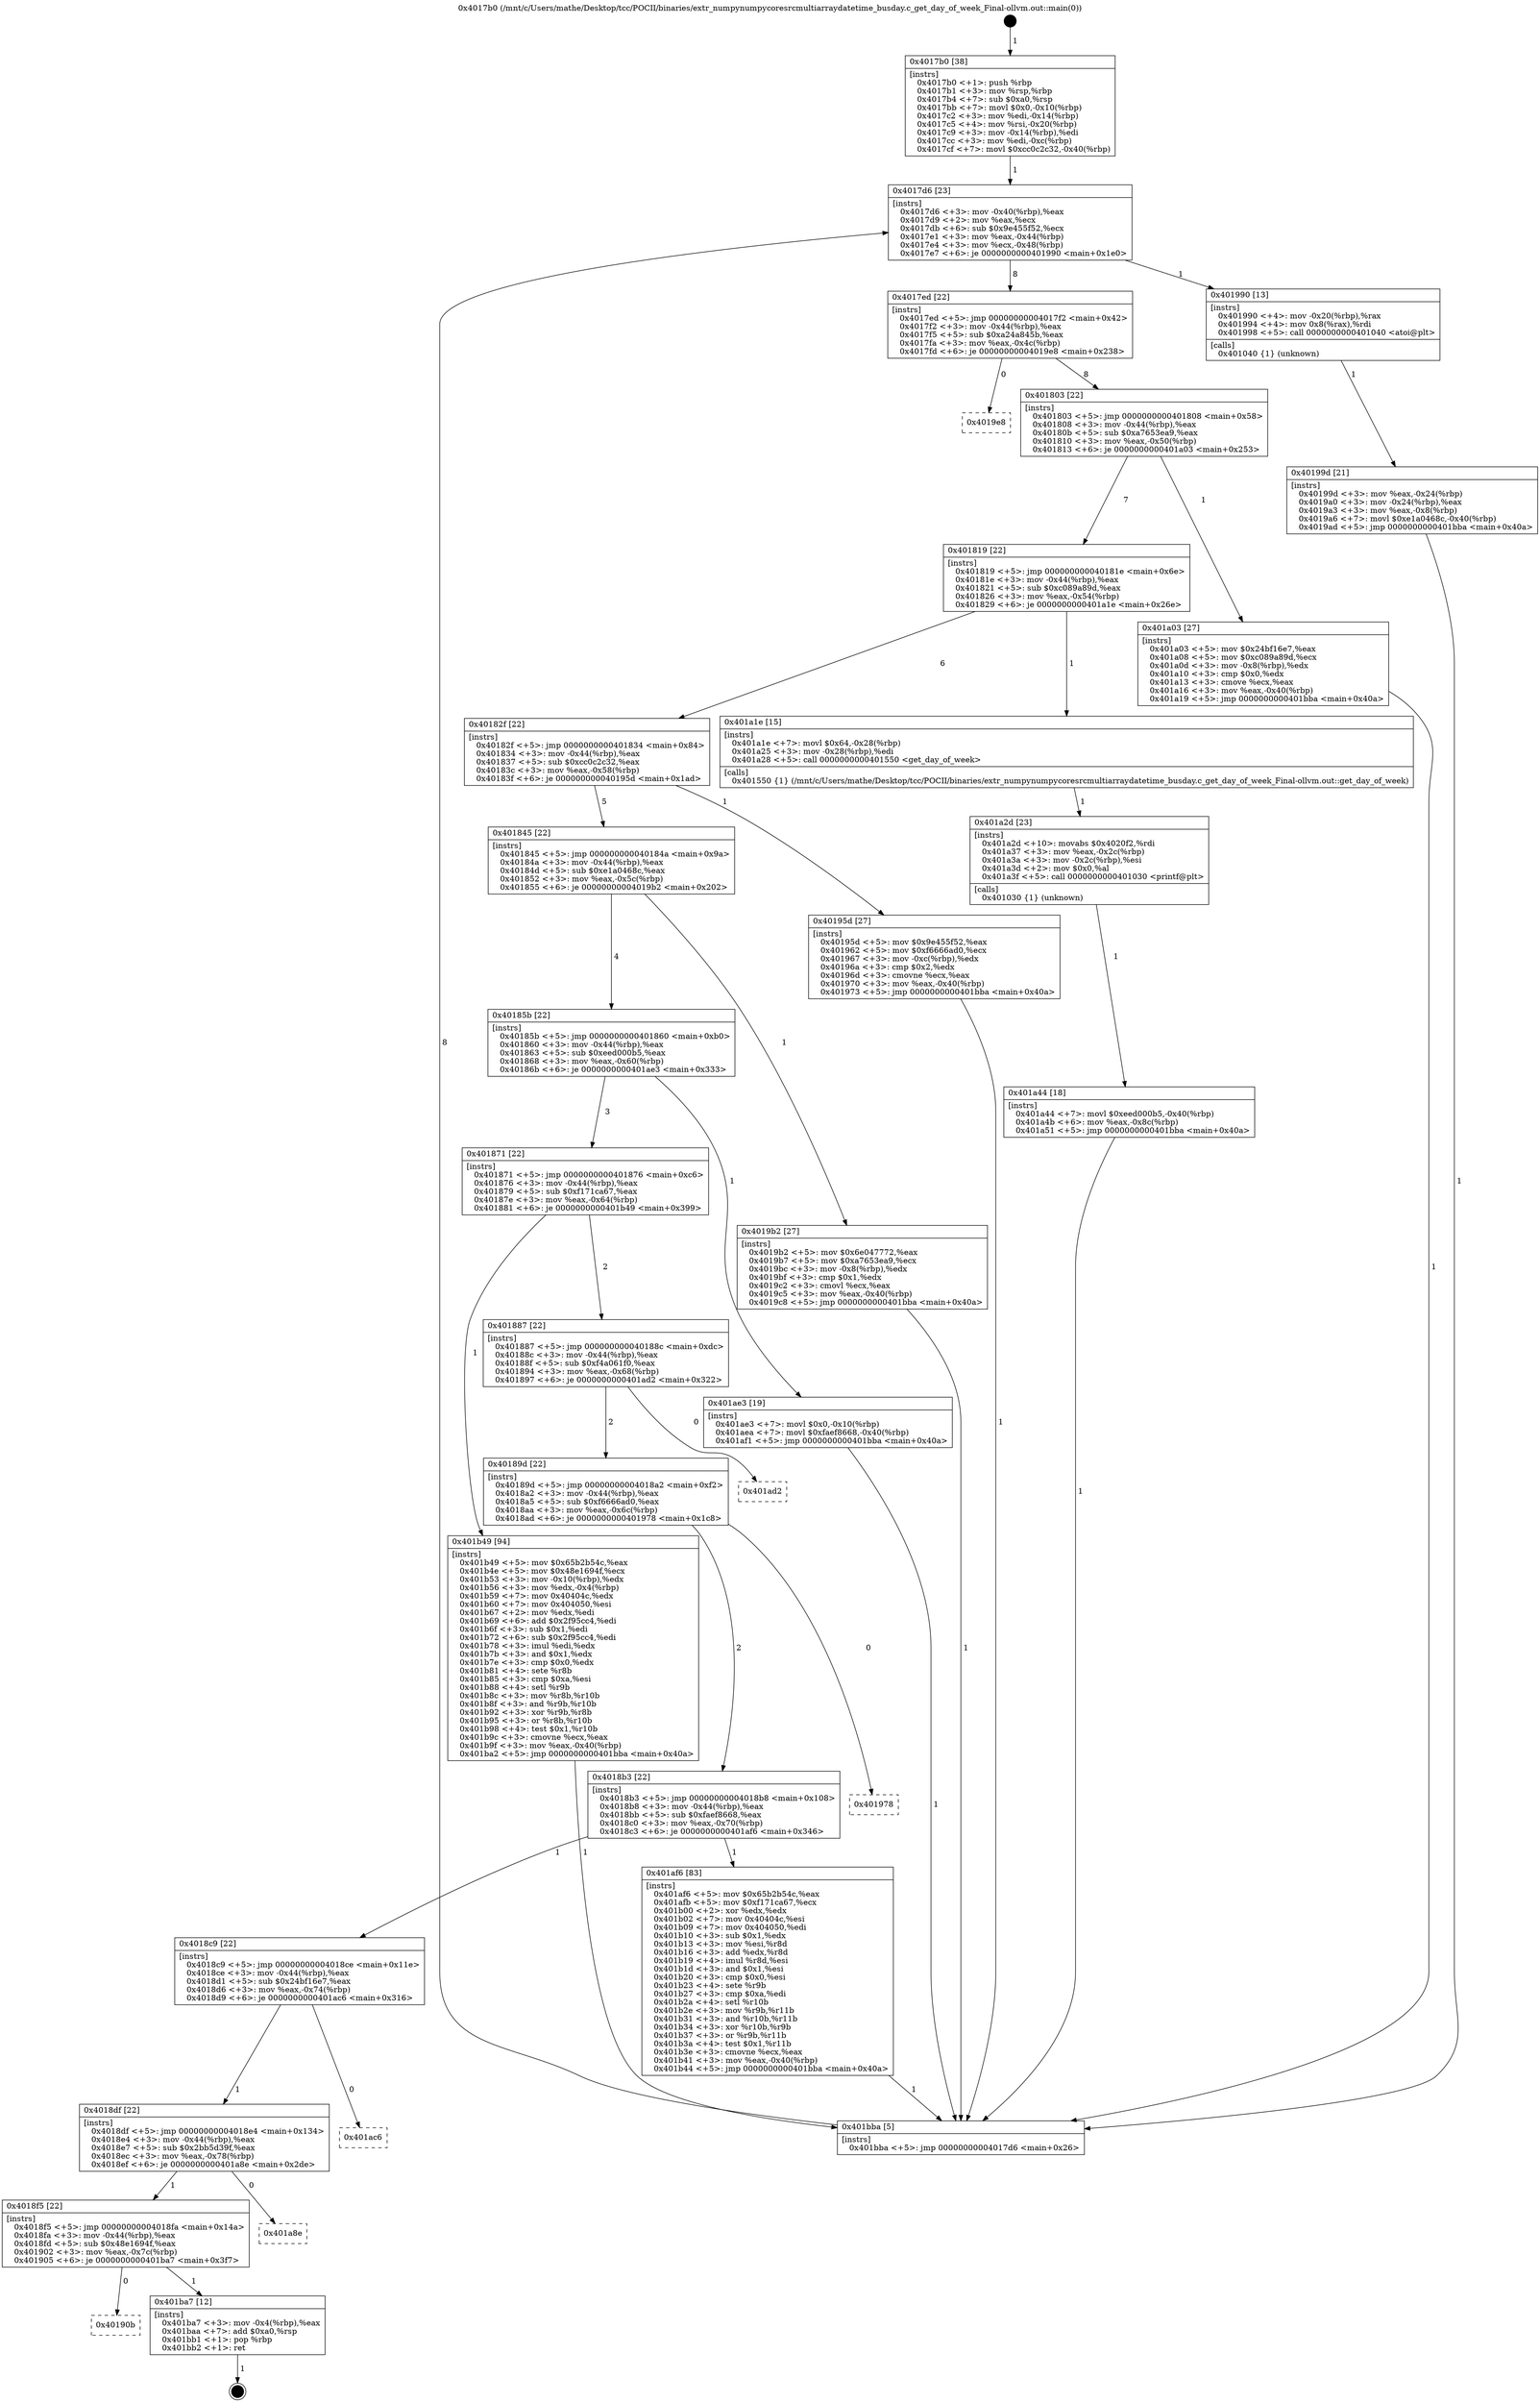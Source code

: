 digraph "0x4017b0" {
  label = "0x4017b0 (/mnt/c/Users/mathe/Desktop/tcc/POCII/binaries/extr_numpynumpycoresrcmultiarraydatetime_busday.c_get_day_of_week_Final-ollvm.out::main(0))"
  labelloc = "t"
  node[shape=record]

  Entry [label="",width=0.3,height=0.3,shape=circle,fillcolor=black,style=filled]
  "0x4017d6" [label="{
     0x4017d6 [23]\l
     | [instrs]\l
     &nbsp;&nbsp;0x4017d6 \<+3\>: mov -0x40(%rbp),%eax\l
     &nbsp;&nbsp;0x4017d9 \<+2\>: mov %eax,%ecx\l
     &nbsp;&nbsp;0x4017db \<+6\>: sub $0x9e455f52,%ecx\l
     &nbsp;&nbsp;0x4017e1 \<+3\>: mov %eax,-0x44(%rbp)\l
     &nbsp;&nbsp;0x4017e4 \<+3\>: mov %ecx,-0x48(%rbp)\l
     &nbsp;&nbsp;0x4017e7 \<+6\>: je 0000000000401990 \<main+0x1e0\>\l
  }"]
  "0x401990" [label="{
     0x401990 [13]\l
     | [instrs]\l
     &nbsp;&nbsp;0x401990 \<+4\>: mov -0x20(%rbp),%rax\l
     &nbsp;&nbsp;0x401994 \<+4\>: mov 0x8(%rax),%rdi\l
     &nbsp;&nbsp;0x401998 \<+5\>: call 0000000000401040 \<atoi@plt\>\l
     | [calls]\l
     &nbsp;&nbsp;0x401040 \{1\} (unknown)\l
  }"]
  "0x4017ed" [label="{
     0x4017ed [22]\l
     | [instrs]\l
     &nbsp;&nbsp;0x4017ed \<+5\>: jmp 00000000004017f2 \<main+0x42\>\l
     &nbsp;&nbsp;0x4017f2 \<+3\>: mov -0x44(%rbp),%eax\l
     &nbsp;&nbsp;0x4017f5 \<+5\>: sub $0xa24a845b,%eax\l
     &nbsp;&nbsp;0x4017fa \<+3\>: mov %eax,-0x4c(%rbp)\l
     &nbsp;&nbsp;0x4017fd \<+6\>: je 00000000004019e8 \<main+0x238\>\l
  }"]
  Exit [label="",width=0.3,height=0.3,shape=circle,fillcolor=black,style=filled,peripheries=2]
  "0x4019e8" [label="{
     0x4019e8\l
  }", style=dashed]
  "0x401803" [label="{
     0x401803 [22]\l
     | [instrs]\l
     &nbsp;&nbsp;0x401803 \<+5\>: jmp 0000000000401808 \<main+0x58\>\l
     &nbsp;&nbsp;0x401808 \<+3\>: mov -0x44(%rbp),%eax\l
     &nbsp;&nbsp;0x40180b \<+5\>: sub $0xa7653ea9,%eax\l
     &nbsp;&nbsp;0x401810 \<+3\>: mov %eax,-0x50(%rbp)\l
     &nbsp;&nbsp;0x401813 \<+6\>: je 0000000000401a03 \<main+0x253\>\l
  }"]
  "0x40190b" [label="{
     0x40190b\l
  }", style=dashed]
  "0x401a03" [label="{
     0x401a03 [27]\l
     | [instrs]\l
     &nbsp;&nbsp;0x401a03 \<+5\>: mov $0x24bf16e7,%eax\l
     &nbsp;&nbsp;0x401a08 \<+5\>: mov $0xc089a89d,%ecx\l
     &nbsp;&nbsp;0x401a0d \<+3\>: mov -0x8(%rbp),%edx\l
     &nbsp;&nbsp;0x401a10 \<+3\>: cmp $0x0,%edx\l
     &nbsp;&nbsp;0x401a13 \<+3\>: cmove %ecx,%eax\l
     &nbsp;&nbsp;0x401a16 \<+3\>: mov %eax,-0x40(%rbp)\l
     &nbsp;&nbsp;0x401a19 \<+5\>: jmp 0000000000401bba \<main+0x40a\>\l
  }"]
  "0x401819" [label="{
     0x401819 [22]\l
     | [instrs]\l
     &nbsp;&nbsp;0x401819 \<+5\>: jmp 000000000040181e \<main+0x6e\>\l
     &nbsp;&nbsp;0x40181e \<+3\>: mov -0x44(%rbp),%eax\l
     &nbsp;&nbsp;0x401821 \<+5\>: sub $0xc089a89d,%eax\l
     &nbsp;&nbsp;0x401826 \<+3\>: mov %eax,-0x54(%rbp)\l
     &nbsp;&nbsp;0x401829 \<+6\>: je 0000000000401a1e \<main+0x26e\>\l
  }"]
  "0x401ba7" [label="{
     0x401ba7 [12]\l
     | [instrs]\l
     &nbsp;&nbsp;0x401ba7 \<+3\>: mov -0x4(%rbp),%eax\l
     &nbsp;&nbsp;0x401baa \<+7\>: add $0xa0,%rsp\l
     &nbsp;&nbsp;0x401bb1 \<+1\>: pop %rbp\l
     &nbsp;&nbsp;0x401bb2 \<+1\>: ret\l
  }"]
  "0x401a1e" [label="{
     0x401a1e [15]\l
     | [instrs]\l
     &nbsp;&nbsp;0x401a1e \<+7\>: movl $0x64,-0x28(%rbp)\l
     &nbsp;&nbsp;0x401a25 \<+3\>: mov -0x28(%rbp),%edi\l
     &nbsp;&nbsp;0x401a28 \<+5\>: call 0000000000401550 \<get_day_of_week\>\l
     | [calls]\l
     &nbsp;&nbsp;0x401550 \{1\} (/mnt/c/Users/mathe/Desktop/tcc/POCII/binaries/extr_numpynumpycoresrcmultiarraydatetime_busday.c_get_day_of_week_Final-ollvm.out::get_day_of_week)\l
  }"]
  "0x40182f" [label="{
     0x40182f [22]\l
     | [instrs]\l
     &nbsp;&nbsp;0x40182f \<+5\>: jmp 0000000000401834 \<main+0x84\>\l
     &nbsp;&nbsp;0x401834 \<+3\>: mov -0x44(%rbp),%eax\l
     &nbsp;&nbsp;0x401837 \<+5\>: sub $0xcc0c2c32,%eax\l
     &nbsp;&nbsp;0x40183c \<+3\>: mov %eax,-0x58(%rbp)\l
     &nbsp;&nbsp;0x40183f \<+6\>: je 000000000040195d \<main+0x1ad\>\l
  }"]
  "0x4018f5" [label="{
     0x4018f5 [22]\l
     | [instrs]\l
     &nbsp;&nbsp;0x4018f5 \<+5\>: jmp 00000000004018fa \<main+0x14a\>\l
     &nbsp;&nbsp;0x4018fa \<+3\>: mov -0x44(%rbp),%eax\l
     &nbsp;&nbsp;0x4018fd \<+5\>: sub $0x48e1694f,%eax\l
     &nbsp;&nbsp;0x401902 \<+3\>: mov %eax,-0x7c(%rbp)\l
     &nbsp;&nbsp;0x401905 \<+6\>: je 0000000000401ba7 \<main+0x3f7\>\l
  }"]
  "0x40195d" [label="{
     0x40195d [27]\l
     | [instrs]\l
     &nbsp;&nbsp;0x40195d \<+5\>: mov $0x9e455f52,%eax\l
     &nbsp;&nbsp;0x401962 \<+5\>: mov $0xf6666ad0,%ecx\l
     &nbsp;&nbsp;0x401967 \<+3\>: mov -0xc(%rbp),%edx\l
     &nbsp;&nbsp;0x40196a \<+3\>: cmp $0x2,%edx\l
     &nbsp;&nbsp;0x40196d \<+3\>: cmovne %ecx,%eax\l
     &nbsp;&nbsp;0x401970 \<+3\>: mov %eax,-0x40(%rbp)\l
     &nbsp;&nbsp;0x401973 \<+5\>: jmp 0000000000401bba \<main+0x40a\>\l
  }"]
  "0x401845" [label="{
     0x401845 [22]\l
     | [instrs]\l
     &nbsp;&nbsp;0x401845 \<+5\>: jmp 000000000040184a \<main+0x9a\>\l
     &nbsp;&nbsp;0x40184a \<+3\>: mov -0x44(%rbp),%eax\l
     &nbsp;&nbsp;0x40184d \<+5\>: sub $0xe1a0468c,%eax\l
     &nbsp;&nbsp;0x401852 \<+3\>: mov %eax,-0x5c(%rbp)\l
     &nbsp;&nbsp;0x401855 \<+6\>: je 00000000004019b2 \<main+0x202\>\l
  }"]
  "0x401bba" [label="{
     0x401bba [5]\l
     | [instrs]\l
     &nbsp;&nbsp;0x401bba \<+5\>: jmp 00000000004017d6 \<main+0x26\>\l
  }"]
  "0x4017b0" [label="{
     0x4017b0 [38]\l
     | [instrs]\l
     &nbsp;&nbsp;0x4017b0 \<+1\>: push %rbp\l
     &nbsp;&nbsp;0x4017b1 \<+3\>: mov %rsp,%rbp\l
     &nbsp;&nbsp;0x4017b4 \<+7\>: sub $0xa0,%rsp\l
     &nbsp;&nbsp;0x4017bb \<+7\>: movl $0x0,-0x10(%rbp)\l
     &nbsp;&nbsp;0x4017c2 \<+3\>: mov %edi,-0x14(%rbp)\l
     &nbsp;&nbsp;0x4017c5 \<+4\>: mov %rsi,-0x20(%rbp)\l
     &nbsp;&nbsp;0x4017c9 \<+3\>: mov -0x14(%rbp),%edi\l
     &nbsp;&nbsp;0x4017cc \<+3\>: mov %edi,-0xc(%rbp)\l
     &nbsp;&nbsp;0x4017cf \<+7\>: movl $0xcc0c2c32,-0x40(%rbp)\l
  }"]
  "0x40199d" [label="{
     0x40199d [21]\l
     | [instrs]\l
     &nbsp;&nbsp;0x40199d \<+3\>: mov %eax,-0x24(%rbp)\l
     &nbsp;&nbsp;0x4019a0 \<+3\>: mov -0x24(%rbp),%eax\l
     &nbsp;&nbsp;0x4019a3 \<+3\>: mov %eax,-0x8(%rbp)\l
     &nbsp;&nbsp;0x4019a6 \<+7\>: movl $0xe1a0468c,-0x40(%rbp)\l
     &nbsp;&nbsp;0x4019ad \<+5\>: jmp 0000000000401bba \<main+0x40a\>\l
  }"]
  "0x401a8e" [label="{
     0x401a8e\l
  }", style=dashed]
  "0x4019b2" [label="{
     0x4019b2 [27]\l
     | [instrs]\l
     &nbsp;&nbsp;0x4019b2 \<+5\>: mov $0x6e047772,%eax\l
     &nbsp;&nbsp;0x4019b7 \<+5\>: mov $0xa7653ea9,%ecx\l
     &nbsp;&nbsp;0x4019bc \<+3\>: mov -0x8(%rbp),%edx\l
     &nbsp;&nbsp;0x4019bf \<+3\>: cmp $0x1,%edx\l
     &nbsp;&nbsp;0x4019c2 \<+3\>: cmovl %ecx,%eax\l
     &nbsp;&nbsp;0x4019c5 \<+3\>: mov %eax,-0x40(%rbp)\l
     &nbsp;&nbsp;0x4019c8 \<+5\>: jmp 0000000000401bba \<main+0x40a\>\l
  }"]
  "0x40185b" [label="{
     0x40185b [22]\l
     | [instrs]\l
     &nbsp;&nbsp;0x40185b \<+5\>: jmp 0000000000401860 \<main+0xb0\>\l
     &nbsp;&nbsp;0x401860 \<+3\>: mov -0x44(%rbp),%eax\l
     &nbsp;&nbsp;0x401863 \<+5\>: sub $0xeed000b5,%eax\l
     &nbsp;&nbsp;0x401868 \<+3\>: mov %eax,-0x60(%rbp)\l
     &nbsp;&nbsp;0x40186b \<+6\>: je 0000000000401ae3 \<main+0x333\>\l
  }"]
  "0x401a2d" [label="{
     0x401a2d [23]\l
     | [instrs]\l
     &nbsp;&nbsp;0x401a2d \<+10\>: movabs $0x4020f2,%rdi\l
     &nbsp;&nbsp;0x401a37 \<+3\>: mov %eax,-0x2c(%rbp)\l
     &nbsp;&nbsp;0x401a3a \<+3\>: mov -0x2c(%rbp),%esi\l
     &nbsp;&nbsp;0x401a3d \<+2\>: mov $0x0,%al\l
     &nbsp;&nbsp;0x401a3f \<+5\>: call 0000000000401030 \<printf@plt\>\l
     | [calls]\l
     &nbsp;&nbsp;0x401030 \{1\} (unknown)\l
  }"]
  "0x401a44" [label="{
     0x401a44 [18]\l
     | [instrs]\l
     &nbsp;&nbsp;0x401a44 \<+7\>: movl $0xeed000b5,-0x40(%rbp)\l
     &nbsp;&nbsp;0x401a4b \<+6\>: mov %eax,-0x8c(%rbp)\l
     &nbsp;&nbsp;0x401a51 \<+5\>: jmp 0000000000401bba \<main+0x40a\>\l
  }"]
  "0x4018df" [label="{
     0x4018df [22]\l
     | [instrs]\l
     &nbsp;&nbsp;0x4018df \<+5\>: jmp 00000000004018e4 \<main+0x134\>\l
     &nbsp;&nbsp;0x4018e4 \<+3\>: mov -0x44(%rbp),%eax\l
     &nbsp;&nbsp;0x4018e7 \<+5\>: sub $0x2bb5d39f,%eax\l
     &nbsp;&nbsp;0x4018ec \<+3\>: mov %eax,-0x78(%rbp)\l
     &nbsp;&nbsp;0x4018ef \<+6\>: je 0000000000401a8e \<main+0x2de\>\l
  }"]
  "0x401ae3" [label="{
     0x401ae3 [19]\l
     | [instrs]\l
     &nbsp;&nbsp;0x401ae3 \<+7\>: movl $0x0,-0x10(%rbp)\l
     &nbsp;&nbsp;0x401aea \<+7\>: movl $0xfaef8668,-0x40(%rbp)\l
     &nbsp;&nbsp;0x401af1 \<+5\>: jmp 0000000000401bba \<main+0x40a\>\l
  }"]
  "0x401871" [label="{
     0x401871 [22]\l
     | [instrs]\l
     &nbsp;&nbsp;0x401871 \<+5\>: jmp 0000000000401876 \<main+0xc6\>\l
     &nbsp;&nbsp;0x401876 \<+3\>: mov -0x44(%rbp),%eax\l
     &nbsp;&nbsp;0x401879 \<+5\>: sub $0xf171ca67,%eax\l
     &nbsp;&nbsp;0x40187e \<+3\>: mov %eax,-0x64(%rbp)\l
     &nbsp;&nbsp;0x401881 \<+6\>: je 0000000000401b49 \<main+0x399\>\l
  }"]
  "0x401ac6" [label="{
     0x401ac6\l
  }", style=dashed]
  "0x401b49" [label="{
     0x401b49 [94]\l
     | [instrs]\l
     &nbsp;&nbsp;0x401b49 \<+5\>: mov $0x65b2b54c,%eax\l
     &nbsp;&nbsp;0x401b4e \<+5\>: mov $0x48e1694f,%ecx\l
     &nbsp;&nbsp;0x401b53 \<+3\>: mov -0x10(%rbp),%edx\l
     &nbsp;&nbsp;0x401b56 \<+3\>: mov %edx,-0x4(%rbp)\l
     &nbsp;&nbsp;0x401b59 \<+7\>: mov 0x40404c,%edx\l
     &nbsp;&nbsp;0x401b60 \<+7\>: mov 0x404050,%esi\l
     &nbsp;&nbsp;0x401b67 \<+2\>: mov %edx,%edi\l
     &nbsp;&nbsp;0x401b69 \<+6\>: add $0x2f95cc4,%edi\l
     &nbsp;&nbsp;0x401b6f \<+3\>: sub $0x1,%edi\l
     &nbsp;&nbsp;0x401b72 \<+6\>: sub $0x2f95cc4,%edi\l
     &nbsp;&nbsp;0x401b78 \<+3\>: imul %edi,%edx\l
     &nbsp;&nbsp;0x401b7b \<+3\>: and $0x1,%edx\l
     &nbsp;&nbsp;0x401b7e \<+3\>: cmp $0x0,%edx\l
     &nbsp;&nbsp;0x401b81 \<+4\>: sete %r8b\l
     &nbsp;&nbsp;0x401b85 \<+3\>: cmp $0xa,%esi\l
     &nbsp;&nbsp;0x401b88 \<+4\>: setl %r9b\l
     &nbsp;&nbsp;0x401b8c \<+3\>: mov %r8b,%r10b\l
     &nbsp;&nbsp;0x401b8f \<+3\>: and %r9b,%r10b\l
     &nbsp;&nbsp;0x401b92 \<+3\>: xor %r9b,%r8b\l
     &nbsp;&nbsp;0x401b95 \<+3\>: or %r8b,%r10b\l
     &nbsp;&nbsp;0x401b98 \<+4\>: test $0x1,%r10b\l
     &nbsp;&nbsp;0x401b9c \<+3\>: cmovne %ecx,%eax\l
     &nbsp;&nbsp;0x401b9f \<+3\>: mov %eax,-0x40(%rbp)\l
     &nbsp;&nbsp;0x401ba2 \<+5\>: jmp 0000000000401bba \<main+0x40a\>\l
  }"]
  "0x401887" [label="{
     0x401887 [22]\l
     | [instrs]\l
     &nbsp;&nbsp;0x401887 \<+5\>: jmp 000000000040188c \<main+0xdc\>\l
     &nbsp;&nbsp;0x40188c \<+3\>: mov -0x44(%rbp),%eax\l
     &nbsp;&nbsp;0x40188f \<+5\>: sub $0xf4a061f0,%eax\l
     &nbsp;&nbsp;0x401894 \<+3\>: mov %eax,-0x68(%rbp)\l
     &nbsp;&nbsp;0x401897 \<+6\>: je 0000000000401ad2 \<main+0x322\>\l
  }"]
  "0x4018c9" [label="{
     0x4018c9 [22]\l
     | [instrs]\l
     &nbsp;&nbsp;0x4018c9 \<+5\>: jmp 00000000004018ce \<main+0x11e\>\l
     &nbsp;&nbsp;0x4018ce \<+3\>: mov -0x44(%rbp),%eax\l
     &nbsp;&nbsp;0x4018d1 \<+5\>: sub $0x24bf16e7,%eax\l
     &nbsp;&nbsp;0x4018d6 \<+3\>: mov %eax,-0x74(%rbp)\l
     &nbsp;&nbsp;0x4018d9 \<+6\>: je 0000000000401ac6 \<main+0x316\>\l
  }"]
  "0x401ad2" [label="{
     0x401ad2\l
  }", style=dashed]
  "0x40189d" [label="{
     0x40189d [22]\l
     | [instrs]\l
     &nbsp;&nbsp;0x40189d \<+5\>: jmp 00000000004018a2 \<main+0xf2\>\l
     &nbsp;&nbsp;0x4018a2 \<+3\>: mov -0x44(%rbp),%eax\l
     &nbsp;&nbsp;0x4018a5 \<+5\>: sub $0xf6666ad0,%eax\l
     &nbsp;&nbsp;0x4018aa \<+3\>: mov %eax,-0x6c(%rbp)\l
     &nbsp;&nbsp;0x4018ad \<+6\>: je 0000000000401978 \<main+0x1c8\>\l
  }"]
  "0x401af6" [label="{
     0x401af6 [83]\l
     | [instrs]\l
     &nbsp;&nbsp;0x401af6 \<+5\>: mov $0x65b2b54c,%eax\l
     &nbsp;&nbsp;0x401afb \<+5\>: mov $0xf171ca67,%ecx\l
     &nbsp;&nbsp;0x401b00 \<+2\>: xor %edx,%edx\l
     &nbsp;&nbsp;0x401b02 \<+7\>: mov 0x40404c,%esi\l
     &nbsp;&nbsp;0x401b09 \<+7\>: mov 0x404050,%edi\l
     &nbsp;&nbsp;0x401b10 \<+3\>: sub $0x1,%edx\l
     &nbsp;&nbsp;0x401b13 \<+3\>: mov %esi,%r8d\l
     &nbsp;&nbsp;0x401b16 \<+3\>: add %edx,%r8d\l
     &nbsp;&nbsp;0x401b19 \<+4\>: imul %r8d,%esi\l
     &nbsp;&nbsp;0x401b1d \<+3\>: and $0x1,%esi\l
     &nbsp;&nbsp;0x401b20 \<+3\>: cmp $0x0,%esi\l
     &nbsp;&nbsp;0x401b23 \<+4\>: sete %r9b\l
     &nbsp;&nbsp;0x401b27 \<+3\>: cmp $0xa,%edi\l
     &nbsp;&nbsp;0x401b2a \<+4\>: setl %r10b\l
     &nbsp;&nbsp;0x401b2e \<+3\>: mov %r9b,%r11b\l
     &nbsp;&nbsp;0x401b31 \<+3\>: and %r10b,%r11b\l
     &nbsp;&nbsp;0x401b34 \<+3\>: xor %r10b,%r9b\l
     &nbsp;&nbsp;0x401b37 \<+3\>: or %r9b,%r11b\l
     &nbsp;&nbsp;0x401b3a \<+4\>: test $0x1,%r11b\l
     &nbsp;&nbsp;0x401b3e \<+3\>: cmovne %ecx,%eax\l
     &nbsp;&nbsp;0x401b41 \<+3\>: mov %eax,-0x40(%rbp)\l
     &nbsp;&nbsp;0x401b44 \<+5\>: jmp 0000000000401bba \<main+0x40a\>\l
  }"]
  "0x401978" [label="{
     0x401978\l
  }", style=dashed]
  "0x4018b3" [label="{
     0x4018b3 [22]\l
     | [instrs]\l
     &nbsp;&nbsp;0x4018b3 \<+5\>: jmp 00000000004018b8 \<main+0x108\>\l
     &nbsp;&nbsp;0x4018b8 \<+3\>: mov -0x44(%rbp),%eax\l
     &nbsp;&nbsp;0x4018bb \<+5\>: sub $0xfaef8668,%eax\l
     &nbsp;&nbsp;0x4018c0 \<+3\>: mov %eax,-0x70(%rbp)\l
     &nbsp;&nbsp;0x4018c3 \<+6\>: je 0000000000401af6 \<main+0x346\>\l
  }"]
  Entry -> "0x4017b0" [label=" 1"]
  "0x4017d6" -> "0x401990" [label=" 1"]
  "0x4017d6" -> "0x4017ed" [label=" 8"]
  "0x401ba7" -> Exit [label=" 1"]
  "0x4017ed" -> "0x4019e8" [label=" 0"]
  "0x4017ed" -> "0x401803" [label=" 8"]
  "0x4018f5" -> "0x40190b" [label=" 0"]
  "0x401803" -> "0x401a03" [label=" 1"]
  "0x401803" -> "0x401819" [label=" 7"]
  "0x4018f5" -> "0x401ba7" [label=" 1"]
  "0x401819" -> "0x401a1e" [label=" 1"]
  "0x401819" -> "0x40182f" [label=" 6"]
  "0x4018df" -> "0x4018f5" [label=" 1"]
  "0x40182f" -> "0x40195d" [label=" 1"]
  "0x40182f" -> "0x401845" [label=" 5"]
  "0x40195d" -> "0x401bba" [label=" 1"]
  "0x4017b0" -> "0x4017d6" [label=" 1"]
  "0x401bba" -> "0x4017d6" [label=" 8"]
  "0x401990" -> "0x40199d" [label=" 1"]
  "0x40199d" -> "0x401bba" [label=" 1"]
  "0x4018df" -> "0x401a8e" [label=" 0"]
  "0x401845" -> "0x4019b2" [label=" 1"]
  "0x401845" -> "0x40185b" [label=" 4"]
  "0x4019b2" -> "0x401bba" [label=" 1"]
  "0x401a03" -> "0x401bba" [label=" 1"]
  "0x401a1e" -> "0x401a2d" [label=" 1"]
  "0x401a2d" -> "0x401a44" [label=" 1"]
  "0x401a44" -> "0x401bba" [label=" 1"]
  "0x4018c9" -> "0x4018df" [label=" 1"]
  "0x40185b" -> "0x401ae3" [label=" 1"]
  "0x40185b" -> "0x401871" [label=" 3"]
  "0x401ae3" -> "0x401bba" [label=" 1"]
  "0x4018c9" -> "0x401ac6" [label=" 0"]
  "0x401871" -> "0x401b49" [label=" 1"]
  "0x401871" -> "0x401887" [label=" 2"]
  "0x401b49" -> "0x401bba" [label=" 1"]
  "0x401887" -> "0x401ad2" [label=" 0"]
  "0x401887" -> "0x40189d" [label=" 2"]
  "0x401af6" -> "0x401bba" [label=" 1"]
  "0x40189d" -> "0x401978" [label=" 0"]
  "0x40189d" -> "0x4018b3" [label=" 2"]
  "0x4018b3" -> "0x4018c9" [label=" 1"]
  "0x4018b3" -> "0x401af6" [label=" 1"]
}
